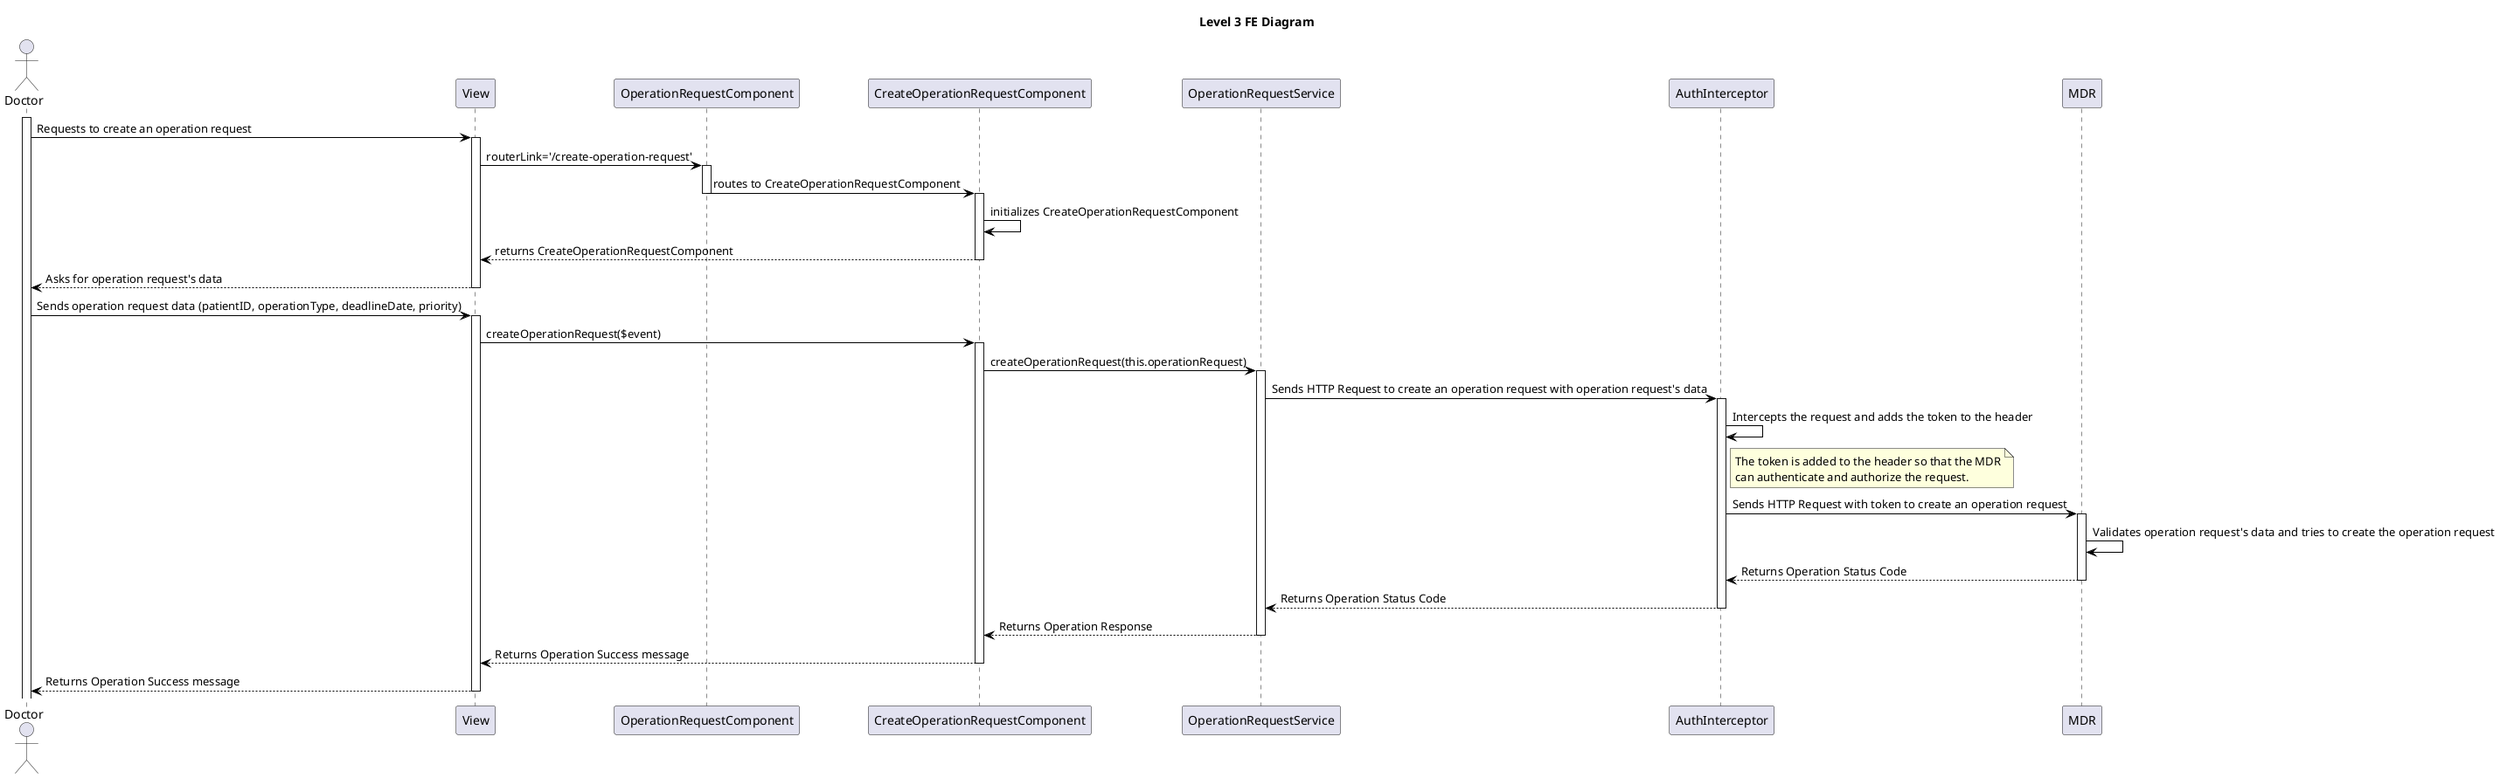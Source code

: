 @startuml level_3_FE

title Level 3 FE Diagram

hide empty members

skinparam class {
    BackgroundColor<<valueObject>> #D6EAF8
    BackgroundColor<<root>> #FDEBD0
    BackgroundColor<<service>> #D1F2EB
    BackgroundColor #FEF9E7
    ArrowColor Black
}

skinparam package {
    BackgroundColor #EBF5FB
}

actor Doctor as D
participant "View" as V
participant "OperationRequestComponent" as ORC
participant "CreateOperationRequestComponent" as CORC
participant "OperationRequestService" as ORS
participant "AuthInterceptor" as AI
participant "MDR" as MDR

activate D
D -> V: Requests to create an operation request
activate V
V -> ORC: routerLink='/create-operation-request'
activate ORC
ORC -> CORC: routes to CreateOperationRequestComponent
deactivate ORC
activate CORC
CORC -> CORC: initializes CreateOperationRequestComponent
CORC --> V: returns CreateOperationRequestComponent
deactivate CORC
V --> D: Asks for operation request's data
deactivate V
D -> V: Sends operation request data (patientID, operationType, deadlineDate, priority)
activate V
V -> CORC: createOperationRequest($event)
activate CORC
CORC -> ORS: createOperationRequest(this.operationRequest)
activate ORS
ORS -> AI: Sends HTTP Request to create an operation request with operation request's data
activate AI
AI -> AI: Intercepts the request and adds the token to the header
note right of AI
    The token is added to the header so that the MDR
    can authenticate and authorize the request.
end note
AI -> MDR: Sends HTTP Request with token to create an operation request
activate MDR
MDR -> MDR: Validates operation request's data and tries to create the operation request
MDR --> AI: Returns Operation Status Code
deactivate MDR
AI --> ORS: Returns Operation Status Code
deactivate AI
ORS --> CORC: Returns Operation Response
deactivate ORS
CORC --> V: Returns Operation Success message
deactivate CORC
V --> D: Returns Operation Success message
deactivate V

@enduml